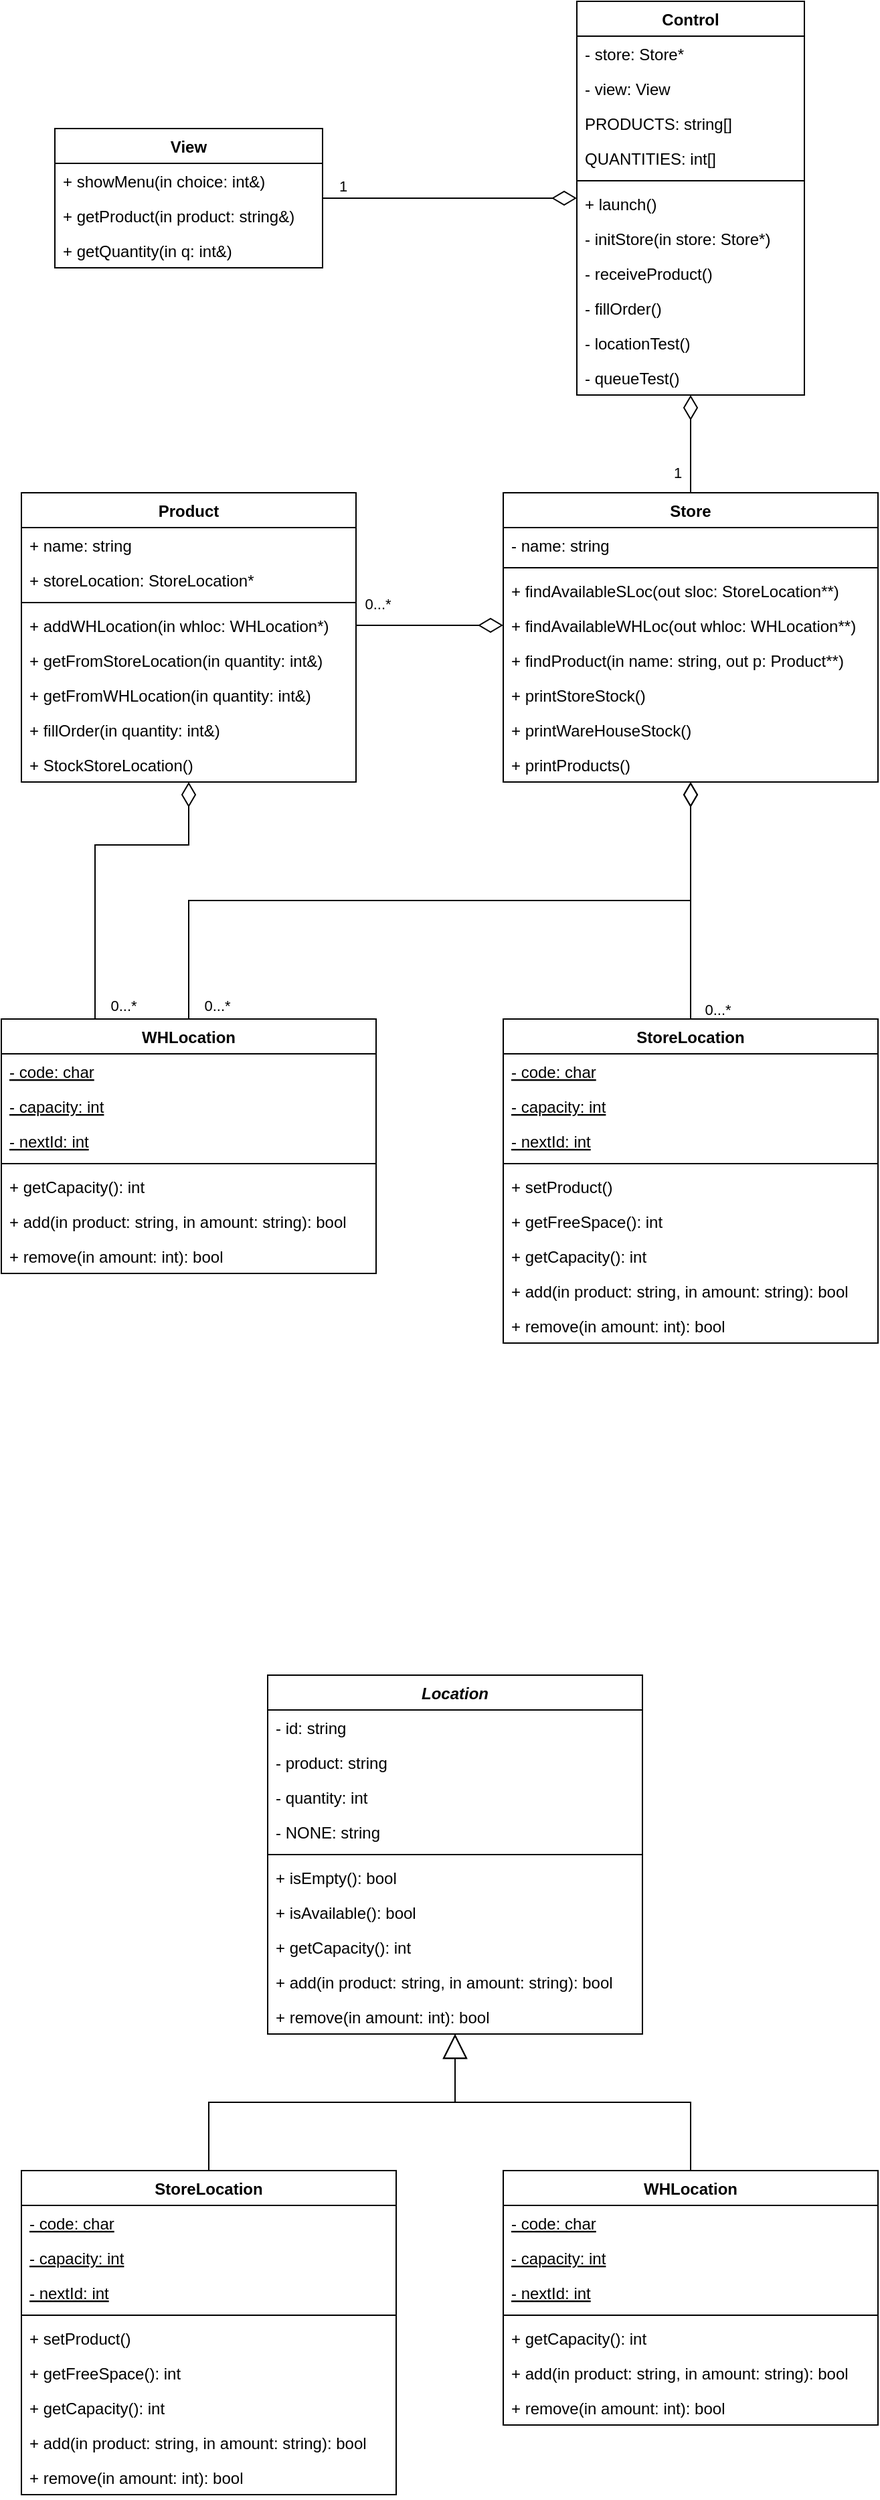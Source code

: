 <mxfile version="15.7.4" type="device"><diagram id="C5RBs43oDa-KdzZeNtuy" name="Page-1"><mxGraphModel dx="862" dy="482" grid="1" gridSize="10" guides="1" tooltips="1" connect="1" arrows="1" fold="1" page="1" pageScale="1" pageWidth="827" pageHeight="1169" math="0" shadow="0"><root><mxCell id="WIyWlLk6GJQsqaUBKTNV-0"/><mxCell id="WIyWlLk6GJQsqaUBKTNV-1" parent="WIyWlLk6GJQsqaUBKTNV-0"/><mxCell id="nFrIRI7AclcHHqVqJhND-66" value="1" style="edgeStyle=elbowEdgeStyle;rounded=0;orthogonalLoop=1;jettySize=auto;html=1;endArrow=none;endFill=0;endSize=16;startArrow=diamondThin;startFill=0;targetPerimeterSpacing=0;startSize=16;" parent="WIyWlLk6GJQsqaUBKTNV-1" source="nFrIRI7AclcHHqVqJhND-0" target="nFrIRI7AclcHHqVqJhND-13" edge="1"><mxGeometry x="0.575" y="-10" relative="1" as="geometry"><mxPoint as="offset"/></mxGeometry></mxCell><mxCell id="nFrIRI7AclcHHqVqJhND-0" value="Control" style="swimlane;fontStyle=1;childLayout=stackLayout;horizontal=1;startSize=26;horizontalStack=0;resizeParent=1;resizeParentMax=0;resizeLast=0;collapsible=1;marginBottom=0;" parent="WIyWlLk6GJQsqaUBKTNV-1" vertex="1"><mxGeometry x="509" y="40" width="170" height="294" as="geometry"/></mxCell><mxCell id="nFrIRI7AclcHHqVqJhND-1" value="- store: Store*" style="text;strokeColor=none;fillColor=none;align=left;verticalAlign=top;spacingLeft=4;spacingRight=4;overflow=hidden;rotatable=0;points=[[0,0.5],[1,0.5]];portConstraint=eastwest;" parent="nFrIRI7AclcHHqVqJhND-0" vertex="1"><mxGeometry y="26" width="170" height="26" as="geometry"/></mxCell><mxCell id="nFrIRI7AclcHHqVqJhND-74" value="- view: View" style="text;strokeColor=none;fillColor=none;align=left;verticalAlign=top;spacingLeft=4;spacingRight=4;overflow=hidden;rotatable=0;points=[[0,0.5],[1,0.5]];portConstraint=eastwest;" parent="nFrIRI7AclcHHqVqJhND-0" vertex="1"><mxGeometry y="52" width="170" height="26" as="geometry"/></mxCell><mxCell id="nFrIRI7AclcHHqVqJhND-2" value="PRODUCTS: string[]" style="text;strokeColor=none;fillColor=none;align=left;verticalAlign=top;spacingLeft=4;spacingRight=4;overflow=hidden;rotatable=0;points=[[0,0.5],[1,0.5]];portConstraint=eastwest;" parent="nFrIRI7AclcHHqVqJhND-0" vertex="1"><mxGeometry y="78" width="170" height="26" as="geometry"/></mxCell><mxCell id="nFrIRI7AclcHHqVqJhND-75" value="QUANTITIES: int[]" style="text;strokeColor=none;fillColor=none;align=left;verticalAlign=top;spacingLeft=4;spacingRight=4;overflow=hidden;rotatable=0;points=[[0,0.5],[1,0.5]];portConstraint=eastwest;" parent="nFrIRI7AclcHHqVqJhND-0" vertex="1"><mxGeometry y="104" width="170" height="26" as="geometry"/></mxCell><mxCell id="nFrIRI7AclcHHqVqJhND-3" value="" style="line;strokeWidth=1;fillColor=none;align=left;verticalAlign=middle;spacingTop=-1;spacingLeft=3;spacingRight=3;rotatable=0;labelPosition=right;points=[];portConstraint=eastwest;" parent="nFrIRI7AclcHHqVqJhND-0" vertex="1"><mxGeometry y="130" width="170" height="8" as="geometry"/></mxCell><mxCell id="nFrIRI7AclcHHqVqJhND-73" value="+ launch()" style="text;strokeColor=none;fillColor=none;align=left;verticalAlign=top;spacingLeft=4;spacingRight=4;overflow=hidden;rotatable=0;points=[[0,0.5],[1,0.5]];portConstraint=eastwest;" parent="nFrIRI7AclcHHqVqJhND-0" vertex="1"><mxGeometry y="138" width="170" height="26" as="geometry"/></mxCell><mxCell id="nFrIRI7AclcHHqVqJhND-4" value="- initStore(in store: Store*)" style="text;strokeColor=none;fillColor=none;align=left;verticalAlign=top;spacingLeft=4;spacingRight=4;overflow=hidden;rotatable=0;points=[[0,0.5],[1,0.5]];portConstraint=eastwest;" parent="nFrIRI7AclcHHqVqJhND-0" vertex="1"><mxGeometry y="164" width="170" height="26" as="geometry"/></mxCell><mxCell id="nFrIRI7AclcHHqVqJhND-5" value="- receiveProduct()" style="text;strokeColor=none;fillColor=none;align=left;verticalAlign=top;spacingLeft=4;spacingRight=4;overflow=hidden;rotatable=0;points=[[0,0.5],[1,0.5]];portConstraint=eastwest;" parent="nFrIRI7AclcHHqVqJhND-0" vertex="1"><mxGeometry y="190" width="170" height="26" as="geometry"/></mxCell><mxCell id="nFrIRI7AclcHHqVqJhND-6" value="- fillOrder()" style="text;strokeColor=none;fillColor=none;align=left;verticalAlign=top;spacingLeft=4;spacingRight=4;overflow=hidden;rotatable=0;points=[[0,0.5],[1,0.5]];portConstraint=eastwest;" parent="nFrIRI7AclcHHqVqJhND-0" vertex="1"><mxGeometry y="216" width="170" height="26" as="geometry"/></mxCell><mxCell id="nFrIRI7AclcHHqVqJhND-7" value="- locationTest()" style="text;strokeColor=none;fillColor=none;align=left;verticalAlign=top;spacingLeft=4;spacingRight=4;overflow=hidden;rotatable=0;points=[[0,0.5],[1,0.5]];portConstraint=eastwest;" parent="nFrIRI7AclcHHqVqJhND-0" vertex="1"><mxGeometry y="242" width="170" height="26" as="geometry"/></mxCell><mxCell id="nFrIRI7AclcHHqVqJhND-8" value="- queueTest()" style="text;strokeColor=none;fillColor=none;align=left;verticalAlign=top;spacingLeft=4;spacingRight=4;overflow=hidden;rotatable=0;points=[[0,0.5],[1,0.5]];portConstraint=eastwest;" parent="nFrIRI7AclcHHqVqJhND-0" vertex="1"><mxGeometry y="268" width="170" height="26" as="geometry"/></mxCell><mxCell id="nFrIRI7AclcHHqVqJhND-9" value="View" style="swimlane;fontStyle=1;childLayout=stackLayout;horizontal=1;startSize=26;horizontalStack=0;resizeParent=1;resizeParentMax=0;resizeLast=0;collapsible=1;marginBottom=0;" parent="WIyWlLk6GJQsqaUBKTNV-1" vertex="1"><mxGeometry x="119" y="135" width="200" height="104" as="geometry"/></mxCell><mxCell id="nFrIRI7AclcHHqVqJhND-10" value="+ showMenu(in choice: int&amp;)" style="text;strokeColor=none;fillColor=none;align=left;verticalAlign=top;spacingLeft=4;spacingRight=4;overflow=hidden;rotatable=0;points=[[0,0.5],[1,0.5]];portConstraint=eastwest;" parent="nFrIRI7AclcHHqVqJhND-9" vertex="1"><mxGeometry y="26" width="200" height="26" as="geometry"/></mxCell><mxCell id="nFrIRI7AclcHHqVqJhND-11" value="+ getProduct(in product: string&amp;)" style="text;strokeColor=none;fillColor=none;align=left;verticalAlign=top;spacingLeft=4;spacingRight=4;overflow=hidden;rotatable=0;points=[[0,0.5],[1,0.5]];portConstraint=eastwest;" parent="nFrIRI7AclcHHqVqJhND-9" vertex="1"><mxGeometry y="52" width="200" height="26" as="geometry"/></mxCell><mxCell id="nFrIRI7AclcHHqVqJhND-12" value="+ getQuantity(in q: int&amp;)" style="text;strokeColor=none;fillColor=none;align=left;verticalAlign=top;spacingLeft=4;spacingRight=4;overflow=hidden;rotatable=0;points=[[0,0.5],[1,0.5]];portConstraint=eastwest;" parent="nFrIRI7AclcHHqVqJhND-9" vertex="1"><mxGeometry y="78" width="200" height="26" as="geometry"/></mxCell><mxCell id="nFrIRI7AclcHHqVqJhND-67" value="0...*" style="edgeStyle=elbowEdgeStyle;rounded=0;orthogonalLoop=1;jettySize=auto;html=1;entryX=0.5;entryY=0;entryDx=0;entryDy=0;endArrow=none;endFill=0;endSize=16;elbow=vertical;startArrow=diamondThin;startFill=0;startSize=16;" parent="WIyWlLk6GJQsqaUBKTNV-1" source="nFrIRI7AclcHHqVqJhND-13" target="nFrIRI7AclcHHqVqJhND-37" edge="1"><mxGeometry x="0.922" y="20" relative="1" as="geometry"><mxPoint as="offset"/></mxGeometry></mxCell><mxCell id="nFrIRI7AclcHHqVqJhND-68" value="0...*" style="edgeStyle=elbowEdgeStyle;rounded=0;orthogonalLoop=1;jettySize=auto;elbow=vertical;html=1;entryX=0.5;entryY=0;entryDx=0;entryDy=0;endArrow=none;endFill=0;endSize=16;startArrow=diamondThin;startFill=0;startSize=16;" parent="WIyWlLk6GJQsqaUBKTNV-1" source="nFrIRI7AclcHHqVqJhND-13" target="nFrIRI7AclcHHqVqJhND-47" edge="1"><mxGeometry x="0.964" y="21" relative="1" as="geometry"><mxPoint as="offset"/></mxGeometry></mxCell><mxCell id="nFrIRI7AclcHHqVqJhND-69" value="0...*" style="edgeStyle=elbowEdgeStyle;rounded=0;orthogonalLoop=1;jettySize=auto;elbow=vertical;html=1;entryX=1;entryY=0.5;entryDx=0;entryDy=0;endArrow=none;endFill=0;endSize=16;startArrow=diamondThin;startFill=0;startSize=16;" parent="WIyWlLk6GJQsqaUBKTNV-1" source="nFrIRI7AclcHHqVqJhND-13" target="nFrIRI7AclcHHqVqJhND-60" edge="1"><mxGeometry x="0.709" y="-16" relative="1" as="geometry"><mxPoint as="offset"/></mxGeometry></mxCell><mxCell id="nFrIRI7AclcHHqVqJhND-13" value="Store" style="swimlane;fontStyle=1;childLayout=stackLayout;horizontal=1;startSize=26;horizontalStack=0;resizeParent=1;resizeParentMax=0;resizeLast=0;collapsible=1;marginBottom=0;" parent="WIyWlLk6GJQsqaUBKTNV-1" vertex="1"><mxGeometry x="454" y="407" width="280" height="216" as="geometry"/></mxCell><mxCell id="nFrIRI7AclcHHqVqJhND-14" value="- name: string" style="text;strokeColor=none;fillColor=none;align=left;verticalAlign=top;spacingLeft=4;spacingRight=4;overflow=hidden;rotatable=0;points=[[0,0.5],[1,0.5]];portConstraint=eastwest;" parent="nFrIRI7AclcHHqVqJhND-13" vertex="1"><mxGeometry y="26" width="280" height="26" as="geometry"/></mxCell><mxCell id="nFrIRI7AclcHHqVqJhND-18" value="" style="line;strokeWidth=1;fillColor=none;align=left;verticalAlign=middle;spacingTop=-1;spacingLeft=3;spacingRight=3;rotatable=0;labelPosition=right;points=[];portConstraint=eastwest;" parent="nFrIRI7AclcHHqVqJhND-13" vertex="1"><mxGeometry y="52" width="280" height="8" as="geometry"/></mxCell><mxCell id="nFrIRI7AclcHHqVqJhND-19" value="+ findAvailableSLoc(out sloc: StoreLocation**)" style="text;strokeColor=none;fillColor=none;align=left;verticalAlign=top;spacingLeft=4;spacingRight=4;overflow=hidden;rotatable=0;points=[[0,0.5],[1,0.5]];portConstraint=eastwest;" parent="nFrIRI7AclcHHqVqJhND-13" vertex="1"><mxGeometry y="60" width="280" height="26" as="geometry"/></mxCell><mxCell id="nFrIRI7AclcHHqVqJhND-20" value="+ findAvailableWHLoc(out whloc: WHLocation**)" style="text;strokeColor=none;fillColor=none;align=left;verticalAlign=top;spacingLeft=4;spacingRight=4;overflow=hidden;rotatable=0;points=[[0,0.5],[1,0.5]];portConstraint=eastwest;" parent="nFrIRI7AclcHHqVqJhND-13" vertex="1"><mxGeometry y="86" width="280" height="26" as="geometry"/></mxCell><mxCell id="nFrIRI7AclcHHqVqJhND-21" value="+ findProduct(in name: string, out p: Product**)" style="text;strokeColor=none;fillColor=none;align=left;verticalAlign=top;spacingLeft=4;spacingRight=4;overflow=hidden;rotatable=0;points=[[0,0.5],[1,0.5]];portConstraint=eastwest;" parent="nFrIRI7AclcHHqVqJhND-13" vertex="1"><mxGeometry y="112" width="280" height="26" as="geometry"/></mxCell><mxCell id="bT6uy7Jedb6JP146GRBA-0" value="+ printStoreStock()" style="text;strokeColor=none;fillColor=none;align=left;verticalAlign=top;spacingLeft=4;spacingRight=4;overflow=hidden;rotatable=0;points=[[0,0.5],[1,0.5]];portConstraint=eastwest;" parent="nFrIRI7AclcHHqVqJhND-13" vertex="1"><mxGeometry y="138" width="280" height="26" as="geometry"/></mxCell><mxCell id="bT6uy7Jedb6JP146GRBA-1" value="+ printWareHouseStock()" style="text;strokeColor=none;fillColor=none;align=left;verticalAlign=top;spacingLeft=4;spacingRight=4;overflow=hidden;rotatable=0;points=[[0,0.5],[1,0.5]];portConstraint=eastwest;" parent="nFrIRI7AclcHHqVqJhND-13" vertex="1"><mxGeometry y="164" width="280" height="26" as="geometry"/></mxCell><mxCell id="bT6uy7Jedb6JP146GRBA-2" value="+ printProducts()" style="text;strokeColor=none;fillColor=none;align=left;verticalAlign=top;spacingLeft=4;spacingRight=4;overflow=hidden;rotatable=0;points=[[0,0.5],[1,0.5]];portConstraint=eastwest;" parent="nFrIRI7AclcHHqVqJhND-13" vertex="1"><mxGeometry y="190" width="280" height="26" as="geometry"/></mxCell><mxCell id="nFrIRI7AclcHHqVqJhND-71" style="edgeStyle=elbowEdgeStyle;rounded=0;orthogonalLoop=1;jettySize=auto;elbow=vertical;html=1;startArrow=block;startFill=0;endArrow=none;endFill=0;startSize=16;endSize=16;targetPerimeterSpacing=0;" parent="WIyWlLk6GJQsqaUBKTNV-1" source="nFrIRI7AclcHHqVqJhND-26" target="TIq4Mpq4Wg4hKYHm4O6D-16" edge="1"><mxGeometry relative="1" as="geometry"/></mxCell><mxCell id="nFrIRI7AclcHHqVqJhND-72" style="edgeStyle=elbowEdgeStyle;rounded=0;orthogonalLoop=1;jettySize=auto;elbow=vertical;html=1;startArrow=block;startFill=0;endArrow=none;endFill=0;startSize=16;endSize=16;targetPerimeterSpacing=0;" parent="WIyWlLk6GJQsqaUBKTNV-1" source="nFrIRI7AclcHHqVqJhND-26" target="TIq4Mpq4Wg4hKYHm4O6D-26" edge="1"><mxGeometry relative="1" as="geometry"/></mxCell><mxCell id="nFrIRI7AclcHHqVqJhND-26" value="Location" style="swimlane;fontStyle=3;childLayout=stackLayout;horizontal=1;startSize=26;horizontalStack=0;resizeParent=1;resizeParentMax=0;resizeLast=0;collapsible=1;marginBottom=0;" parent="WIyWlLk6GJQsqaUBKTNV-1" vertex="1"><mxGeometry x="278" y="1290" width="280" height="268" as="geometry"/></mxCell><mxCell id="nFrIRI7AclcHHqVqJhND-27" value="- id: string" style="text;strokeColor=none;fillColor=none;align=left;verticalAlign=top;spacingLeft=4;spacingRight=4;overflow=hidden;rotatable=0;points=[[0,0.5],[1,0.5]];portConstraint=eastwest;" parent="nFrIRI7AclcHHqVqJhND-26" vertex="1"><mxGeometry y="26" width="280" height="26" as="geometry"/></mxCell><mxCell id="nFrIRI7AclcHHqVqJhND-28" value="- product: string" style="text;strokeColor=none;fillColor=none;align=left;verticalAlign=top;spacingLeft=4;spacingRight=4;overflow=hidden;rotatable=0;points=[[0,0.5],[1,0.5]];portConstraint=eastwest;" parent="nFrIRI7AclcHHqVqJhND-26" vertex="1"><mxGeometry y="52" width="280" height="26" as="geometry"/></mxCell><mxCell id="nFrIRI7AclcHHqVqJhND-29" value="- quantity: int" style="text;strokeColor=none;fillColor=none;align=left;verticalAlign=top;spacingLeft=4;spacingRight=4;overflow=hidden;rotatable=0;points=[[0,0.5],[1,0.5]];portConstraint=eastwest;" parent="nFrIRI7AclcHHqVqJhND-26" vertex="1"><mxGeometry y="78" width="280" height="26" as="geometry"/></mxCell><mxCell id="nFrIRI7AclcHHqVqJhND-30" value=" - NONE: string" style="text;strokeColor=none;fillColor=none;align=left;verticalAlign=top;spacingLeft=4;spacingRight=4;overflow=hidden;rotatable=0;points=[[0,0.5],[1,0.5]];portConstraint=eastwest;" parent="nFrIRI7AclcHHqVqJhND-26" vertex="1"><mxGeometry y="104" width="280" height="26" as="geometry"/></mxCell><mxCell id="nFrIRI7AclcHHqVqJhND-31" value="" style="line;strokeWidth=1;fillColor=none;align=left;verticalAlign=middle;spacingTop=-1;spacingLeft=3;spacingRight=3;rotatable=0;labelPosition=right;points=[];portConstraint=eastwest;" parent="nFrIRI7AclcHHqVqJhND-26" vertex="1"><mxGeometry y="130" width="280" height="8" as="geometry"/></mxCell><mxCell id="nFrIRI7AclcHHqVqJhND-32" value="+ isEmpty(): bool" style="text;strokeColor=none;fillColor=none;align=left;verticalAlign=top;spacingLeft=4;spacingRight=4;overflow=hidden;rotatable=0;points=[[0,0.5],[1,0.5]];portConstraint=eastwest;" parent="nFrIRI7AclcHHqVqJhND-26" vertex="1"><mxGeometry y="138" width="280" height="26" as="geometry"/></mxCell><mxCell id="nFrIRI7AclcHHqVqJhND-33" value="+ isAvailable(): bool" style="text;strokeColor=none;fillColor=none;align=left;verticalAlign=top;spacingLeft=4;spacingRight=4;overflow=hidden;rotatable=0;points=[[0,0.5],[1,0.5]];portConstraint=eastwest;" parent="nFrIRI7AclcHHqVqJhND-26" vertex="1"><mxGeometry y="164" width="280" height="26" as="geometry"/></mxCell><mxCell id="nFrIRI7AclcHHqVqJhND-34" value="+ getCapacity(): int" style="text;strokeColor=none;fillColor=none;align=left;verticalAlign=top;spacingLeft=4;spacingRight=4;overflow=hidden;rotatable=0;points=[[0,0.5],[1,0.5]];portConstraint=eastwest;fontStyle=0" parent="nFrIRI7AclcHHqVqJhND-26" vertex="1"><mxGeometry y="190" width="280" height="26" as="geometry"/></mxCell><mxCell id="nFrIRI7AclcHHqVqJhND-35" value="+ add(in product: string, in amount: string): bool" style="text;strokeColor=none;fillColor=none;align=left;verticalAlign=top;spacingLeft=4;spacingRight=4;overflow=hidden;rotatable=0;points=[[0,0.5],[1,0.5]];portConstraint=eastwest;fontStyle=0" parent="nFrIRI7AclcHHqVqJhND-26" vertex="1"><mxGeometry y="216" width="280" height="26" as="geometry"/></mxCell><mxCell id="nFrIRI7AclcHHqVqJhND-36" value="+ remove(in amount: int): bool" style="text;strokeColor=none;fillColor=none;align=left;verticalAlign=top;spacingLeft=4;spacingRight=4;overflow=hidden;rotatable=0;points=[[0,0.5],[1,0.5]];portConstraint=eastwest;fontStyle=0" parent="nFrIRI7AclcHHqVqJhND-26" vertex="1"><mxGeometry y="242" width="280" height="26" as="geometry"/></mxCell><mxCell id="nFrIRI7AclcHHqVqJhND-37" value="StoreLocation" style="swimlane;fontStyle=1;childLayout=stackLayout;horizontal=1;startSize=26;horizontalStack=0;resizeParent=1;resizeParentMax=0;resizeLast=0;collapsible=1;marginBottom=0;" parent="WIyWlLk6GJQsqaUBKTNV-1" vertex="1"><mxGeometry x="454" y="800" width="280" height="242" as="geometry"/></mxCell><mxCell id="nFrIRI7AclcHHqVqJhND-38" value="- code: char" style="text;strokeColor=none;fillColor=none;align=left;verticalAlign=top;spacingLeft=4;spacingRight=4;overflow=hidden;rotatable=0;points=[[0,0.5],[1,0.5]];portConstraint=eastwest;fontStyle=4" parent="nFrIRI7AclcHHqVqJhND-37" vertex="1"><mxGeometry y="26" width="280" height="26" as="geometry"/></mxCell><mxCell id="nFrIRI7AclcHHqVqJhND-39" value="- capacity: int" style="text;strokeColor=none;fillColor=none;align=left;verticalAlign=top;spacingLeft=4;spacingRight=4;overflow=hidden;rotatable=0;points=[[0,0.5],[1,0.5]];portConstraint=eastwest;fontStyle=4" parent="nFrIRI7AclcHHqVqJhND-37" vertex="1"><mxGeometry y="52" width="280" height="26" as="geometry"/></mxCell><mxCell id="nFrIRI7AclcHHqVqJhND-40" value="- nextId: int" style="text;strokeColor=none;fillColor=none;align=left;verticalAlign=top;spacingLeft=4;spacingRight=4;overflow=hidden;rotatable=0;points=[[0,0.5],[1,0.5]];portConstraint=eastwest;fontStyle=4" parent="nFrIRI7AclcHHqVqJhND-37" vertex="1"><mxGeometry y="78" width="280" height="26" as="geometry"/></mxCell><mxCell id="nFrIRI7AclcHHqVqJhND-41" value="" style="line;strokeWidth=1;fillColor=none;align=left;verticalAlign=middle;spacingTop=-1;spacingLeft=3;spacingRight=3;rotatable=0;labelPosition=right;points=[];portConstraint=eastwest;" parent="nFrIRI7AclcHHqVqJhND-37" vertex="1"><mxGeometry y="104" width="280" height="8" as="geometry"/></mxCell><mxCell id="nFrIRI7AclcHHqVqJhND-42" value="+ setProduct()" style="text;strokeColor=none;fillColor=none;align=left;verticalAlign=top;spacingLeft=4;spacingRight=4;overflow=hidden;rotatable=0;points=[[0,0.5],[1,0.5]];portConstraint=eastwest;" parent="nFrIRI7AclcHHqVqJhND-37" vertex="1"><mxGeometry y="112" width="280" height="26" as="geometry"/></mxCell><mxCell id="nFrIRI7AclcHHqVqJhND-43" value="+ getFreeSpace(): int" style="text;strokeColor=none;fillColor=none;align=left;verticalAlign=top;spacingLeft=4;spacingRight=4;overflow=hidden;rotatable=0;points=[[0,0.5],[1,0.5]];portConstraint=eastwest;" parent="nFrIRI7AclcHHqVqJhND-37" vertex="1"><mxGeometry y="138" width="280" height="26" as="geometry"/></mxCell><mxCell id="nFrIRI7AclcHHqVqJhND-44" value="+ getCapacity(): int" style="text;strokeColor=none;fillColor=none;align=left;verticalAlign=top;spacingLeft=4;spacingRight=4;overflow=hidden;rotatable=0;points=[[0,0.5],[1,0.5]];portConstraint=eastwest;" parent="nFrIRI7AclcHHqVqJhND-37" vertex="1"><mxGeometry y="164" width="280" height="26" as="geometry"/></mxCell><mxCell id="nFrIRI7AclcHHqVqJhND-45" value="+ add(in product: string, in amount: string): bool" style="text;strokeColor=none;fillColor=none;align=left;verticalAlign=top;spacingLeft=4;spacingRight=4;overflow=hidden;rotatable=0;points=[[0,0.5],[1,0.5]];portConstraint=eastwest;" parent="nFrIRI7AclcHHqVqJhND-37" vertex="1"><mxGeometry y="190" width="280" height="26" as="geometry"/></mxCell><mxCell id="nFrIRI7AclcHHqVqJhND-46" value="+ remove(in amount: int): bool" style="text;strokeColor=none;fillColor=none;align=left;verticalAlign=top;spacingLeft=4;spacingRight=4;overflow=hidden;rotatable=0;points=[[0,0.5],[1,0.5]];portConstraint=eastwest;" parent="nFrIRI7AclcHHqVqJhND-37" vertex="1"><mxGeometry y="216" width="280" height="26" as="geometry"/></mxCell><mxCell id="nFrIRI7AclcHHqVqJhND-47" value="WHLocation" style="swimlane;fontStyle=1;childLayout=stackLayout;horizontal=1;startSize=26;horizontalStack=0;resizeParent=1;resizeParentMax=0;resizeLast=0;collapsible=1;marginBottom=0;" parent="WIyWlLk6GJQsqaUBKTNV-1" vertex="1"><mxGeometry x="79" y="800" width="280" height="190" as="geometry"/></mxCell><mxCell id="nFrIRI7AclcHHqVqJhND-48" value="- code: char" style="text;strokeColor=none;fillColor=none;align=left;verticalAlign=top;spacingLeft=4;spacingRight=4;overflow=hidden;rotatable=0;points=[[0,0.5],[1,0.5]];portConstraint=eastwest;fontStyle=4" parent="nFrIRI7AclcHHqVqJhND-47" vertex="1"><mxGeometry y="26" width="280" height="26" as="geometry"/></mxCell><mxCell id="nFrIRI7AclcHHqVqJhND-49" value="- capacity: int" style="text;strokeColor=none;fillColor=none;align=left;verticalAlign=top;spacingLeft=4;spacingRight=4;overflow=hidden;rotatable=0;points=[[0,0.5],[1,0.5]];portConstraint=eastwest;fontStyle=4" parent="nFrIRI7AclcHHqVqJhND-47" vertex="1"><mxGeometry y="52" width="280" height="26" as="geometry"/></mxCell><mxCell id="nFrIRI7AclcHHqVqJhND-50" value="- nextId: int" style="text;strokeColor=none;fillColor=none;align=left;verticalAlign=top;spacingLeft=4;spacingRight=4;overflow=hidden;rotatable=0;points=[[0,0.5],[1,0.5]];portConstraint=eastwest;fontStyle=4" parent="nFrIRI7AclcHHqVqJhND-47" vertex="1"><mxGeometry y="78" width="280" height="26" as="geometry"/></mxCell><mxCell id="nFrIRI7AclcHHqVqJhND-51" value="" style="line;strokeWidth=1;fillColor=none;align=left;verticalAlign=middle;spacingTop=-1;spacingLeft=3;spacingRight=3;rotatable=0;labelPosition=right;points=[];portConstraint=eastwest;" parent="nFrIRI7AclcHHqVqJhND-47" vertex="1"><mxGeometry y="104" width="280" height="8" as="geometry"/></mxCell><mxCell id="nFrIRI7AclcHHqVqJhND-52" value="+ getCapacity(): int" style="text;strokeColor=none;fillColor=none;align=left;verticalAlign=top;spacingLeft=4;spacingRight=4;overflow=hidden;rotatable=0;points=[[0,0.5],[1,0.5]];portConstraint=eastwest;" parent="nFrIRI7AclcHHqVqJhND-47" vertex="1"><mxGeometry y="112" width="280" height="26" as="geometry"/></mxCell><mxCell id="nFrIRI7AclcHHqVqJhND-53" value="+ add(in product: string, in amount: string): bool" style="text;strokeColor=none;fillColor=none;align=left;verticalAlign=top;spacingLeft=4;spacingRight=4;overflow=hidden;rotatable=0;points=[[0,0.5],[1,0.5]];portConstraint=eastwest;" parent="nFrIRI7AclcHHqVqJhND-47" vertex="1"><mxGeometry y="138" width="280" height="26" as="geometry"/></mxCell><mxCell id="nFrIRI7AclcHHqVqJhND-54" value="+ remove(in amount: int): bool" style="text;strokeColor=none;fillColor=none;align=left;verticalAlign=top;spacingLeft=4;spacingRight=4;overflow=hidden;rotatable=0;points=[[0,0.5],[1,0.5]];portConstraint=eastwest;" parent="nFrIRI7AclcHHqVqJhND-47" vertex="1"><mxGeometry y="164" width="280" height="26" as="geometry"/></mxCell><mxCell id="_P2qX1d0zHFDAcOh1OtE-0" value="0...*" style="edgeStyle=orthogonalEdgeStyle;rounded=0;orthogonalLoop=1;jettySize=auto;html=1;entryX=0.25;entryY=0;entryDx=0;entryDy=0;startArrow=diamondThin;startFill=0;startSize=16;endArrow=none;endFill=0;" edge="1" parent="WIyWlLk6GJQsqaUBKTNV-1" source="nFrIRI7AclcHHqVqJhND-55" target="nFrIRI7AclcHHqVqJhND-47"><mxGeometry x="0.919" y="21" relative="1" as="geometry"><Array as="points"><mxPoint x="219" y="670"/><mxPoint x="149" y="670"/></Array><mxPoint as="offset"/></mxGeometry></mxCell><mxCell id="nFrIRI7AclcHHqVqJhND-55" value="Product" style="swimlane;fontStyle=1;childLayout=stackLayout;horizontal=1;startSize=26;horizontalStack=0;resizeParent=1;resizeParentMax=0;resizeLast=0;collapsible=1;marginBottom=0;" parent="WIyWlLk6GJQsqaUBKTNV-1" vertex="1"><mxGeometry x="94" y="407" width="250" height="216" as="geometry"/></mxCell><mxCell id="nFrIRI7AclcHHqVqJhND-56" value="+ name: string" style="text;strokeColor=none;fillColor=none;align=left;verticalAlign=top;spacingLeft=4;spacingRight=4;overflow=hidden;rotatable=0;points=[[0,0.5],[1,0.5]];portConstraint=eastwest;" parent="nFrIRI7AclcHHqVqJhND-55" vertex="1"><mxGeometry y="26" width="250" height="26" as="geometry"/></mxCell><mxCell id="nFrIRI7AclcHHqVqJhND-57" value="+ storeLocation: StoreLocation*" style="text;strokeColor=none;fillColor=none;align=left;verticalAlign=top;spacingLeft=4;spacingRight=4;overflow=hidden;rotatable=0;points=[[0,0.5],[1,0.5]];portConstraint=eastwest;" parent="nFrIRI7AclcHHqVqJhND-55" vertex="1"><mxGeometry y="52" width="250" height="26" as="geometry"/></mxCell><mxCell id="nFrIRI7AclcHHqVqJhND-59" value="" style="line;strokeWidth=1;fillColor=none;align=left;verticalAlign=middle;spacingTop=-1;spacingLeft=3;spacingRight=3;rotatable=0;labelPosition=right;points=[];portConstraint=eastwest;" parent="nFrIRI7AclcHHqVqJhND-55" vertex="1"><mxGeometry y="78" width="250" height="8" as="geometry"/></mxCell><mxCell id="nFrIRI7AclcHHqVqJhND-60" value="+ addWHLocation(in whloc: WHLocation*)" style="text;strokeColor=none;fillColor=none;align=left;verticalAlign=top;spacingLeft=4;spacingRight=4;overflow=hidden;rotatable=0;points=[[0,0.5],[1,0.5]];portConstraint=eastwest;" parent="nFrIRI7AclcHHqVqJhND-55" vertex="1"><mxGeometry y="86" width="250" height="26" as="geometry"/></mxCell><mxCell id="nFrIRI7AclcHHqVqJhND-61" value="+ getFromStoreLocation(in quantity: int&amp;)" style="text;strokeColor=none;fillColor=none;align=left;verticalAlign=top;spacingLeft=4;spacingRight=4;overflow=hidden;rotatable=0;points=[[0,0.5],[1,0.5]];portConstraint=eastwest;" parent="nFrIRI7AclcHHqVqJhND-55" vertex="1"><mxGeometry y="112" width="250" height="26" as="geometry"/></mxCell><mxCell id="nFrIRI7AclcHHqVqJhND-62" value="+ getFromWHLocation(in quantity: int&amp;)" style="text;strokeColor=none;fillColor=none;align=left;verticalAlign=top;spacingLeft=4;spacingRight=4;overflow=hidden;rotatable=0;points=[[0,0.5],[1,0.5]];portConstraint=eastwest;" parent="nFrIRI7AclcHHqVqJhND-55" vertex="1"><mxGeometry y="138" width="250" height="26" as="geometry"/></mxCell><mxCell id="nFrIRI7AclcHHqVqJhND-63" value="+ fillOrder(in quantity: int&amp;)" style="text;strokeColor=none;fillColor=none;align=left;verticalAlign=top;spacingLeft=4;spacingRight=4;overflow=hidden;rotatable=0;points=[[0,0.5],[1,0.5]];portConstraint=eastwest;" parent="nFrIRI7AclcHHqVqJhND-55" vertex="1"><mxGeometry y="164" width="250" height="26" as="geometry"/></mxCell><mxCell id="nFrIRI7AclcHHqVqJhND-64" value="+ StockStoreLocation()" style="text;strokeColor=none;fillColor=none;align=left;verticalAlign=top;spacingLeft=4;spacingRight=4;overflow=hidden;rotatable=0;points=[[0,0.5],[1,0.5]];portConstraint=eastwest;" parent="nFrIRI7AclcHHqVqJhND-55" vertex="1"><mxGeometry y="190" width="250" height="26" as="geometry"/></mxCell><mxCell id="nFrIRI7AclcHHqVqJhND-65" value="1" style="rounded=0;orthogonalLoop=1;jettySize=auto;html=1;endArrow=diamondThin;endFill=0;endSize=16;edgeStyle=elbowEdgeStyle;" parent="WIyWlLk6GJQsqaUBKTNV-1" source="nFrIRI7AclcHHqVqJhND-9" target="nFrIRI7AclcHHqVqJhND-0" edge="1"><mxGeometry x="-0.842" y="9" relative="1" as="geometry"><mxPoint x="319" y="209" as="sourcePoint"/><mxPoint as="offset"/></mxGeometry></mxCell><mxCell id="TIq4Mpq4Wg4hKYHm4O6D-16" value="StoreLocation" style="swimlane;fontStyle=1;childLayout=stackLayout;horizontal=1;startSize=26;horizontalStack=0;resizeParent=1;resizeParentMax=0;resizeLast=0;collapsible=1;marginBottom=0;" parent="WIyWlLk6GJQsqaUBKTNV-1" vertex="1"><mxGeometry x="94" y="1660" width="280" height="242" as="geometry"/></mxCell><mxCell id="TIq4Mpq4Wg4hKYHm4O6D-17" value="- code: char" style="text;strokeColor=none;fillColor=none;align=left;verticalAlign=top;spacingLeft=4;spacingRight=4;overflow=hidden;rotatable=0;points=[[0,0.5],[1,0.5]];portConstraint=eastwest;fontStyle=4" parent="TIq4Mpq4Wg4hKYHm4O6D-16" vertex="1"><mxGeometry y="26" width="280" height="26" as="geometry"/></mxCell><mxCell id="TIq4Mpq4Wg4hKYHm4O6D-18" value="- capacity: int" style="text;strokeColor=none;fillColor=none;align=left;verticalAlign=top;spacingLeft=4;spacingRight=4;overflow=hidden;rotatable=0;points=[[0,0.5],[1,0.5]];portConstraint=eastwest;fontStyle=4" parent="TIq4Mpq4Wg4hKYHm4O6D-16" vertex="1"><mxGeometry y="52" width="280" height="26" as="geometry"/></mxCell><mxCell id="TIq4Mpq4Wg4hKYHm4O6D-19" value="- nextId: int" style="text;strokeColor=none;fillColor=none;align=left;verticalAlign=top;spacingLeft=4;spacingRight=4;overflow=hidden;rotatable=0;points=[[0,0.5],[1,0.5]];portConstraint=eastwest;fontStyle=4" parent="TIq4Mpq4Wg4hKYHm4O6D-16" vertex="1"><mxGeometry y="78" width="280" height="26" as="geometry"/></mxCell><mxCell id="TIq4Mpq4Wg4hKYHm4O6D-20" value="" style="line;strokeWidth=1;fillColor=none;align=left;verticalAlign=middle;spacingTop=-1;spacingLeft=3;spacingRight=3;rotatable=0;labelPosition=right;points=[];portConstraint=eastwest;" parent="TIq4Mpq4Wg4hKYHm4O6D-16" vertex="1"><mxGeometry y="104" width="280" height="8" as="geometry"/></mxCell><mxCell id="TIq4Mpq4Wg4hKYHm4O6D-21" value="+ setProduct()" style="text;strokeColor=none;fillColor=none;align=left;verticalAlign=top;spacingLeft=4;spacingRight=4;overflow=hidden;rotatable=0;points=[[0,0.5],[1,0.5]];portConstraint=eastwest;" parent="TIq4Mpq4Wg4hKYHm4O6D-16" vertex="1"><mxGeometry y="112" width="280" height="26" as="geometry"/></mxCell><mxCell id="TIq4Mpq4Wg4hKYHm4O6D-22" value="+ getFreeSpace(): int" style="text;strokeColor=none;fillColor=none;align=left;verticalAlign=top;spacingLeft=4;spacingRight=4;overflow=hidden;rotatable=0;points=[[0,0.5],[1,0.5]];portConstraint=eastwest;" parent="TIq4Mpq4Wg4hKYHm4O6D-16" vertex="1"><mxGeometry y="138" width="280" height="26" as="geometry"/></mxCell><mxCell id="TIq4Mpq4Wg4hKYHm4O6D-23" value="+ getCapacity(): int" style="text;strokeColor=none;fillColor=none;align=left;verticalAlign=top;spacingLeft=4;spacingRight=4;overflow=hidden;rotatable=0;points=[[0,0.5],[1,0.5]];portConstraint=eastwest;" parent="TIq4Mpq4Wg4hKYHm4O6D-16" vertex="1"><mxGeometry y="164" width="280" height="26" as="geometry"/></mxCell><mxCell id="TIq4Mpq4Wg4hKYHm4O6D-24" value="+ add(in product: string, in amount: string): bool" style="text;strokeColor=none;fillColor=none;align=left;verticalAlign=top;spacingLeft=4;spacingRight=4;overflow=hidden;rotatable=0;points=[[0,0.5],[1,0.5]];portConstraint=eastwest;" parent="TIq4Mpq4Wg4hKYHm4O6D-16" vertex="1"><mxGeometry y="190" width="280" height="26" as="geometry"/></mxCell><mxCell id="TIq4Mpq4Wg4hKYHm4O6D-25" value="+ remove(in amount: int): bool" style="text;strokeColor=none;fillColor=none;align=left;verticalAlign=top;spacingLeft=4;spacingRight=4;overflow=hidden;rotatable=0;points=[[0,0.5],[1,0.5]];portConstraint=eastwest;" parent="TIq4Mpq4Wg4hKYHm4O6D-16" vertex="1"><mxGeometry y="216" width="280" height="26" as="geometry"/></mxCell><mxCell id="TIq4Mpq4Wg4hKYHm4O6D-26" value="WHLocation" style="swimlane;fontStyle=1;childLayout=stackLayout;horizontal=1;startSize=26;horizontalStack=0;resizeParent=1;resizeParentMax=0;resizeLast=0;collapsible=1;marginBottom=0;" parent="WIyWlLk6GJQsqaUBKTNV-1" vertex="1"><mxGeometry x="454" y="1660" width="280" height="190" as="geometry"/></mxCell><mxCell id="TIq4Mpq4Wg4hKYHm4O6D-27" value="- code: char" style="text;strokeColor=none;fillColor=none;align=left;verticalAlign=top;spacingLeft=4;spacingRight=4;overflow=hidden;rotatable=0;points=[[0,0.5],[1,0.5]];portConstraint=eastwest;fontStyle=4" parent="TIq4Mpq4Wg4hKYHm4O6D-26" vertex="1"><mxGeometry y="26" width="280" height="26" as="geometry"/></mxCell><mxCell id="TIq4Mpq4Wg4hKYHm4O6D-28" value="- capacity: int" style="text;strokeColor=none;fillColor=none;align=left;verticalAlign=top;spacingLeft=4;spacingRight=4;overflow=hidden;rotatable=0;points=[[0,0.5],[1,0.5]];portConstraint=eastwest;fontStyle=4" parent="TIq4Mpq4Wg4hKYHm4O6D-26" vertex="1"><mxGeometry y="52" width="280" height="26" as="geometry"/></mxCell><mxCell id="TIq4Mpq4Wg4hKYHm4O6D-29" value="- nextId: int" style="text;strokeColor=none;fillColor=none;align=left;verticalAlign=top;spacingLeft=4;spacingRight=4;overflow=hidden;rotatable=0;points=[[0,0.5],[1,0.5]];portConstraint=eastwest;fontStyle=4" parent="TIq4Mpq4Wg4hKYHm4O6D-26" vertex="1"><mxGeometry y="78" width="280" height="26" as="geometry"/></mxCell><mxCell id="TIq4Mpq4Wg4hKYHm4O6D-30" value="" style="line;strokeWidth=1;fillColor=none;align=left;verticalAlign=middle;spacingTop=-1;spacingLeft=3;spacingRight=3;rotatable=0;labelPosition=right;points=[];portConstraint=eastwest;" parent="TIq4Mpq4Wg4hKYHm4O6D-26" vertex="1"><mxGeometry y="104" width="280" height="8" as="geometry"/></mxCell><mxCell id="TIq4Mpq4Wg4hKYHm4O6D-31" value="+ getCapacity(): int" style="text;strokeColor=none;fillColor=none;align=left;verticalAlign=top;spacingLeft=4;spacingRight=4;overflow=hidden;rotatable=0;points=[[0,0.5],[1,0.5]];portConstraint=eastwest;" parent="TIq4Mpq4Wg4hKYHm4O6D-26" vertex="1"><mxGeometry y="112" width="280" height="26" as="geometry"/></mxCell><mxCell id="TIq4Mpq4Wg4hKYHm4O6D-32" value="+ add(in product: string, in amount: string): bool" style="text;strokeColor=none;fillColor=none;align=left;verticalAlign=top;spacingLeft=4;spacingRight=4;overflow=hidden;rotatable=0;points=[[0,0.5],[1,0.5]];portConstraint=eastwest;" parent="TIq4Mpq4Wg4hKYHm4O6D-26" vertex="1"><mxGeometry y="138" width="280" height="26" as="geometry"/></mxCell><mxCell id="TIq4Mpq4Wg4hKYHm4O6D-33" value="+ remove(in amount: int): bool" style="text;strokeColor=none;fillColor=none;align=left;verticalAlign=top;spacingLeft=4;spacingRight=4;overflow=hidden;rotatable=0;points=[[0,0.5],[1,0.5]];portConstraint=eastwest;" parent="TIq4Mpq4Wg4hKYHm4O6D-26" vertex="1"><mxGeometry y="164" width="280" height="26" as="geometry"/></mxCell></root></mxGraphModel></diagram></mxfile>